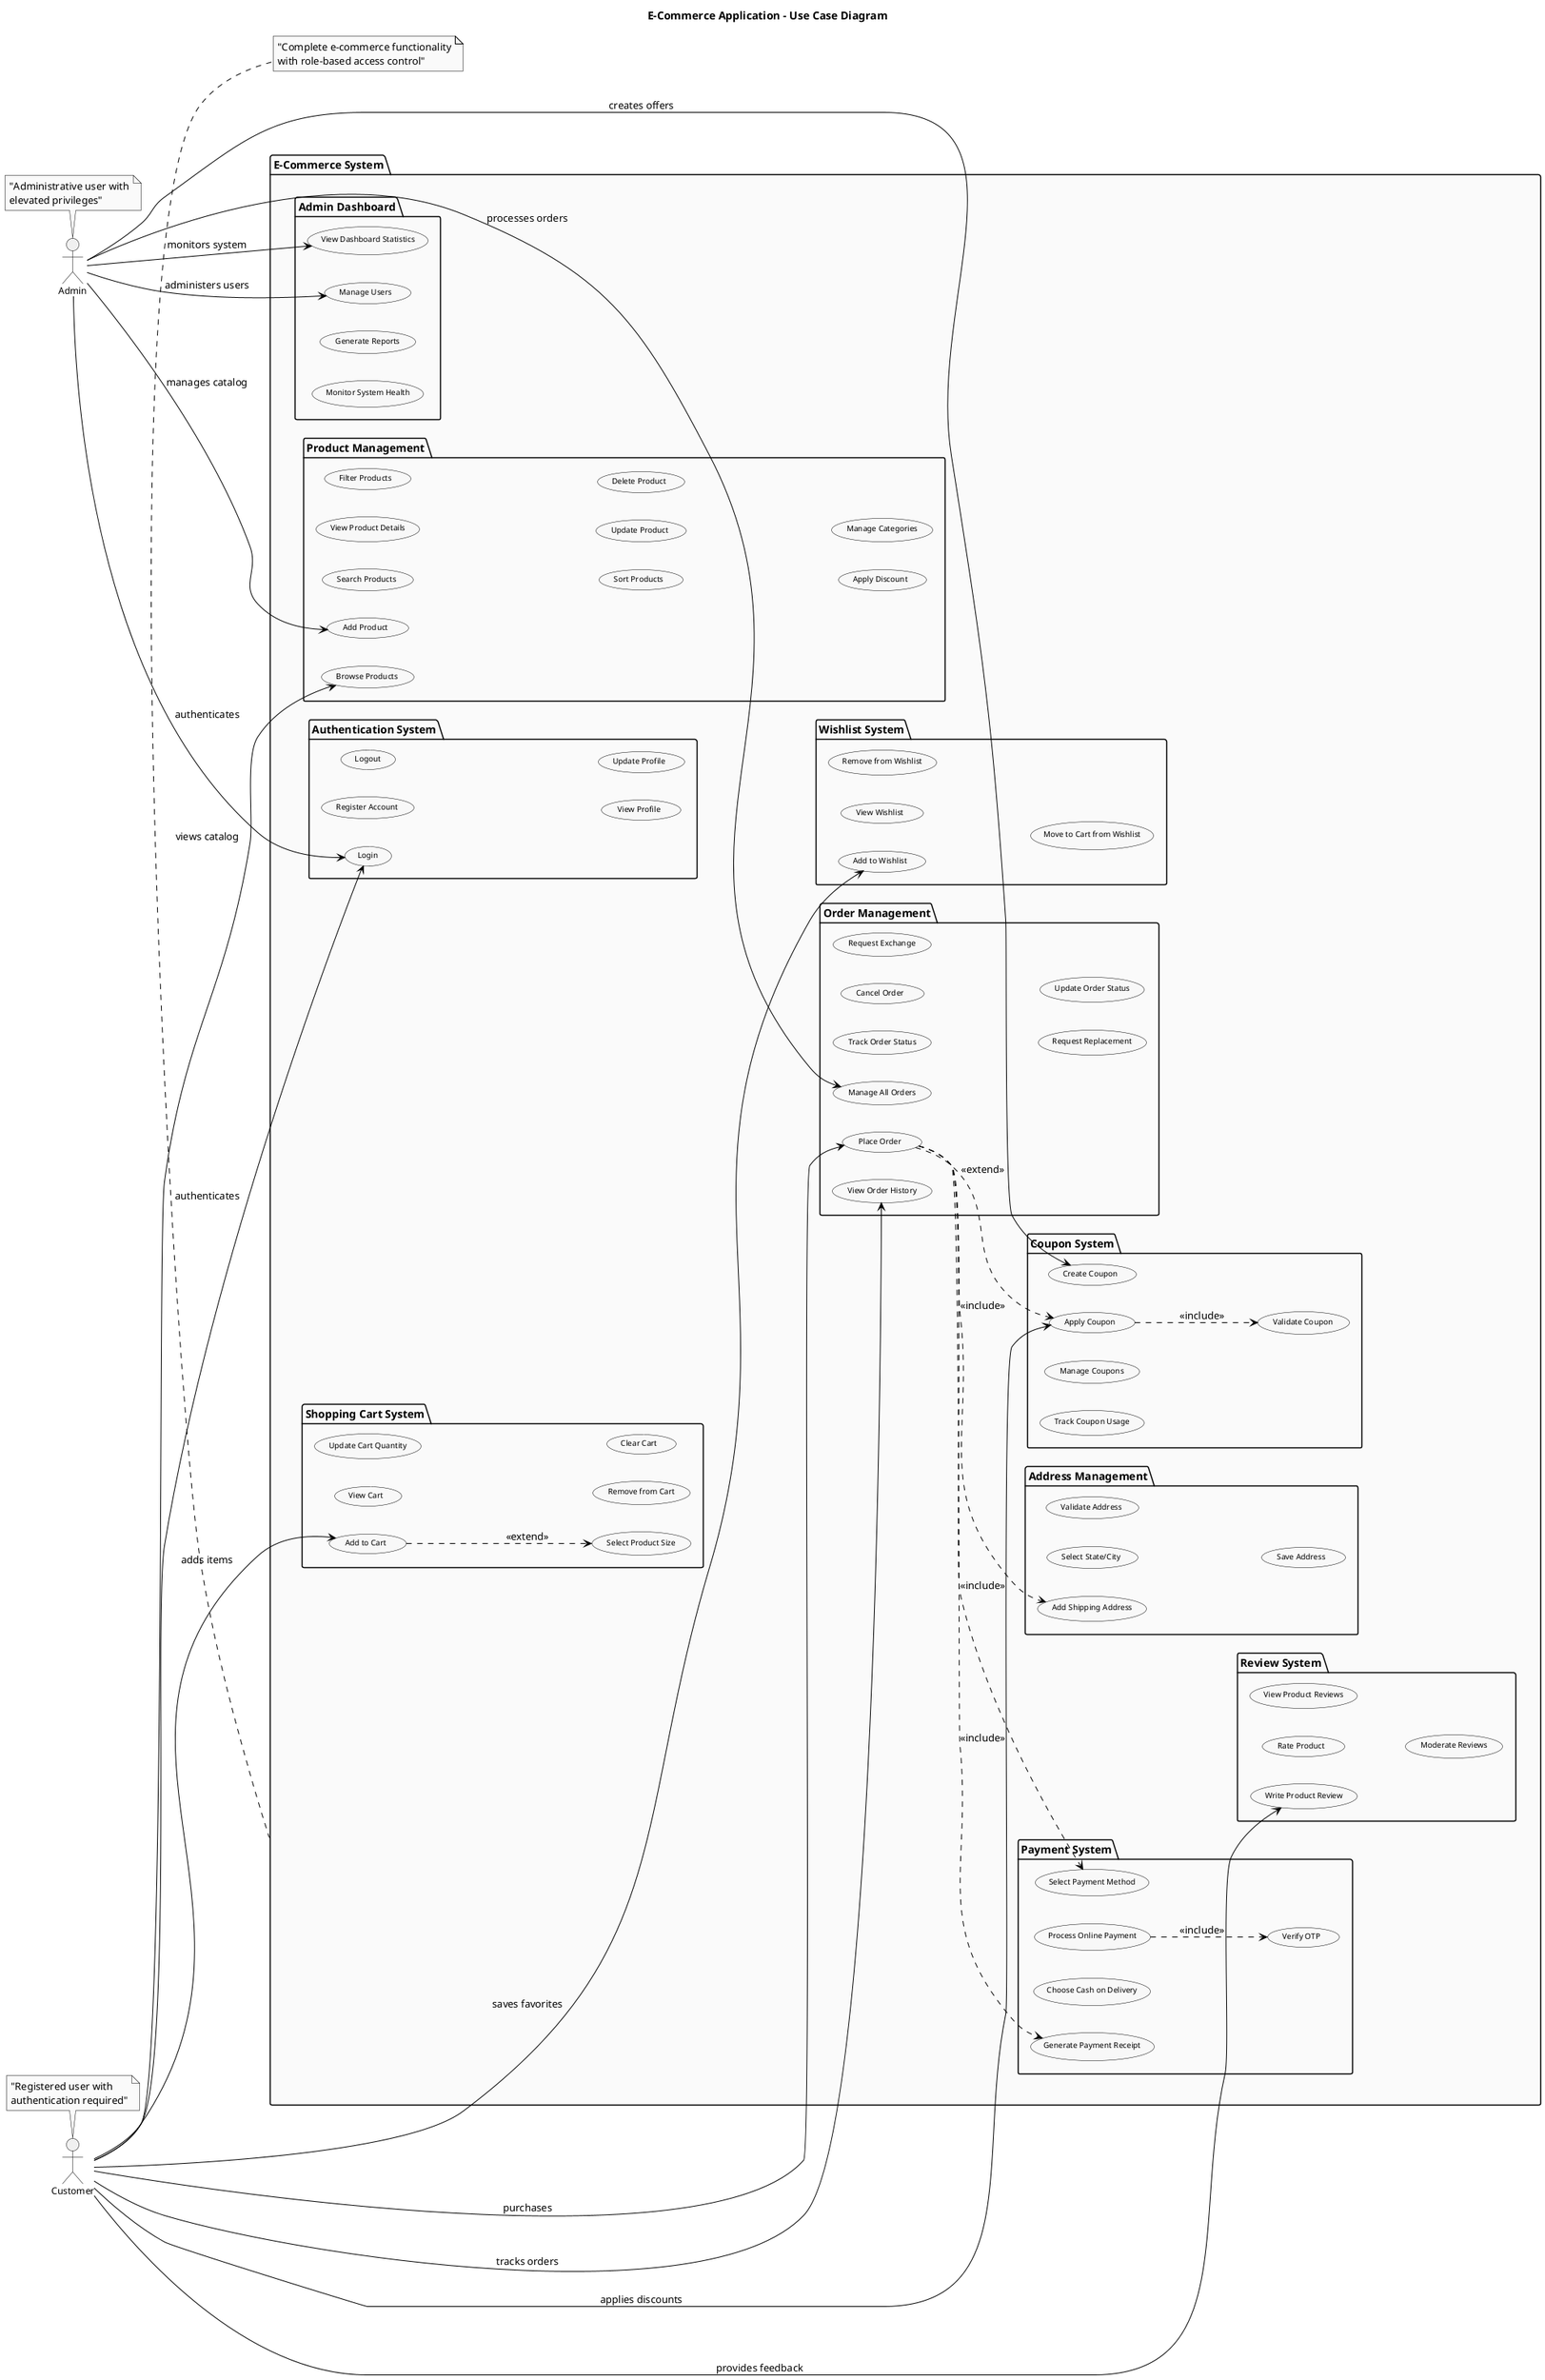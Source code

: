 @startuml Use Case Diagram
!define PLANTUML_LIMIT_SIZE 8192
skinparam backgroundColor #FFFFFF
skinparam actor {
    BackgroundColor #F0F0F0
    BorderColor #000000
    FontColor #000000
    FontSize 12
}
skinparam usecase {
    BackgroundColor #F8F8F8
    BorderColor #000000
    FontColor #000000
    HeaderBackgroundColor #000000
    HeaderFontColor #FFFFFF
    FontSize 10
}
skinparam package {
    BackgroundColor #FAFAFA
    BorderColor #000000
    FontColor #000000
}
skinparam arrow {
    Color #000000
    FontColor #000000
}
skinparam note {
    BackgroundColor #FAFAFA
    BorderColor #000000
    FontColor #000000
}

title E-Commerce Application - Use Case Diagram

left to right direction

actor "Customer" as customer
actor "Admin" as admin

package "E-Commerce System" {
    
    package "Authentication System" {
        usecase "Register Account" as register
        usecase "Login" as login
        usecase "Logout" as logout
        usecase "View Profile" as profile
        usecase "Update Profile" as updateProfile
    }
    
    package "Product Management" {
        usecase "Browse Products" as browseProducts
        usecase "Search Products" as searchProducts
        usecase "View Product Details" as viewProduct
        usecase "Filter Products" as filterProducts
        usecase "Sort Products" as sortProducts
        usecase "Add Product" as addProduct
        usecase "Update Product" as updateProduct
        usecase "Delete Product" as deleteProduct
        usecase "Apply Discount" as applyDiscount
        usecase "Manage Categories" as manageCategories
    }
    
    package "Shopping Cart System" {
        usecase "Add to Cart" as addToCart
        usecase "View Cart" as viewCart
        usecase "Update Cart Quantity" as updateCart
        usecase "Remove from Cart" as removeFromCart
        usecase "Clear Cart" as clearCart
        usecase "Select Product Size" as selectSize
    }
    
    package "Wishlist System" {
        usecase "Add to Wishlist" as addToWishlist
        usecase "View Wishlist" as viewWishlist
        usecase "Remove from Wishlist" as removeFromWishlist
        usecase "Move to Cart from Wishlist" as moveToCart
    }
    
    package "Order Management" {
        usecase "Place Order" as placeOrder
        usecase "View Order History" as viewOrders
        usecase "Track Order Status" as trackOrder
        usecase "Cancel Order" as cancelOrder
        usecase "Request Exchange" as requestExchange
        usecase "Request Replacement" as requestReplacement
        usecase "Manage All Orders" as manageOrders
        usecase "Update Order Status" as updateOrderStatus
    }
    
    package "Payment System" {
        usecase "Select Payment Method" as selectPayment
        usecase "Process Online Payment" as processPayment
        usecase "Verify OTP" as verifyOTP
        usecase "Choose Cash on Delivery" as chooseCOD
        usecase "Generate Payment Receipt" as generateReceipt
    }
    
    package "Coupon System" {
        usecase "Apply Coupon" as applyCoupon
        usecase "Validate Coupon" as validateCoupon
        usecase "Create Coupon" as createCoupon
        usecase "Manage Coupons" as manageCoupons
        usecase "Track Coupon Usage" as trackCouponUsage
    }
    
    package "Address Management" {
        usecase "Add Shipping Address" as addAddress
        usecase "Select State/City" as selectLocation
        usecase "Validate Address" as validateAddress
        usecase "Save Address" as saveAddress
    }
    
    package "Review System" {
        usecase "Write Product Review" as writeReview
        usecase "Rate Product" as rateProduct
        usecase "View Product Reviews" as viewReviews
        usecase "Moderate Reviews" as moderateReviews
    }
    
    package "Admin Dashboard" {
        usecase "View Dashboard Statistics" as viewStats
        usecase "Manage Users" as manageUsers
        usecase "Generate Reports" as generateReports
        usecase "Monitor System Health" as monitorSystem
    }
}

' Customer Core Actions
customer --> login : "authenticates"
customer --> browseProducts : "views catalog"
customer --> addToCart : "adds items"
customer --> placeOrder : "purchases"
customer --> viewOrders : "tracks orders"
customer --> addToWishlist : "saves favorites"
customer --> applyCoupon : "applies discounts"
customer --> writeReview : "provides feedback"

' Admin Core Actions
admin --> login : "authenticates"
admin --> addProduct : "manages catalog"
admin --> manageOrders : "processes orders"
admin --> createCoupon : "creates offers"
admin --> viewStats : "monitors system"
admin --> manageUsers : "administers users"

' Use Case Extensions and Includes
placeOrder ..> addAddress : <<include>>
placeOrder ..> selectPayment : <<include>>
processPayment ..> verifyOTP : <<include>>
applyCoupon ..> validateCoupon : <<include>>
addToCart ..> selectSize : <<extend>>
placeOrder ..> applyCoupon : <<extend>>
placeOrder ..> generateReceipt : <<include>>

note top of customer : "Registered user with\nauthentication required"
note top of admin : "Administrative user with\nelevated privileges"

note bottom of "E-Commerce System" : "Complete e-commerce functionality\nwith role-based access control"

@enduml